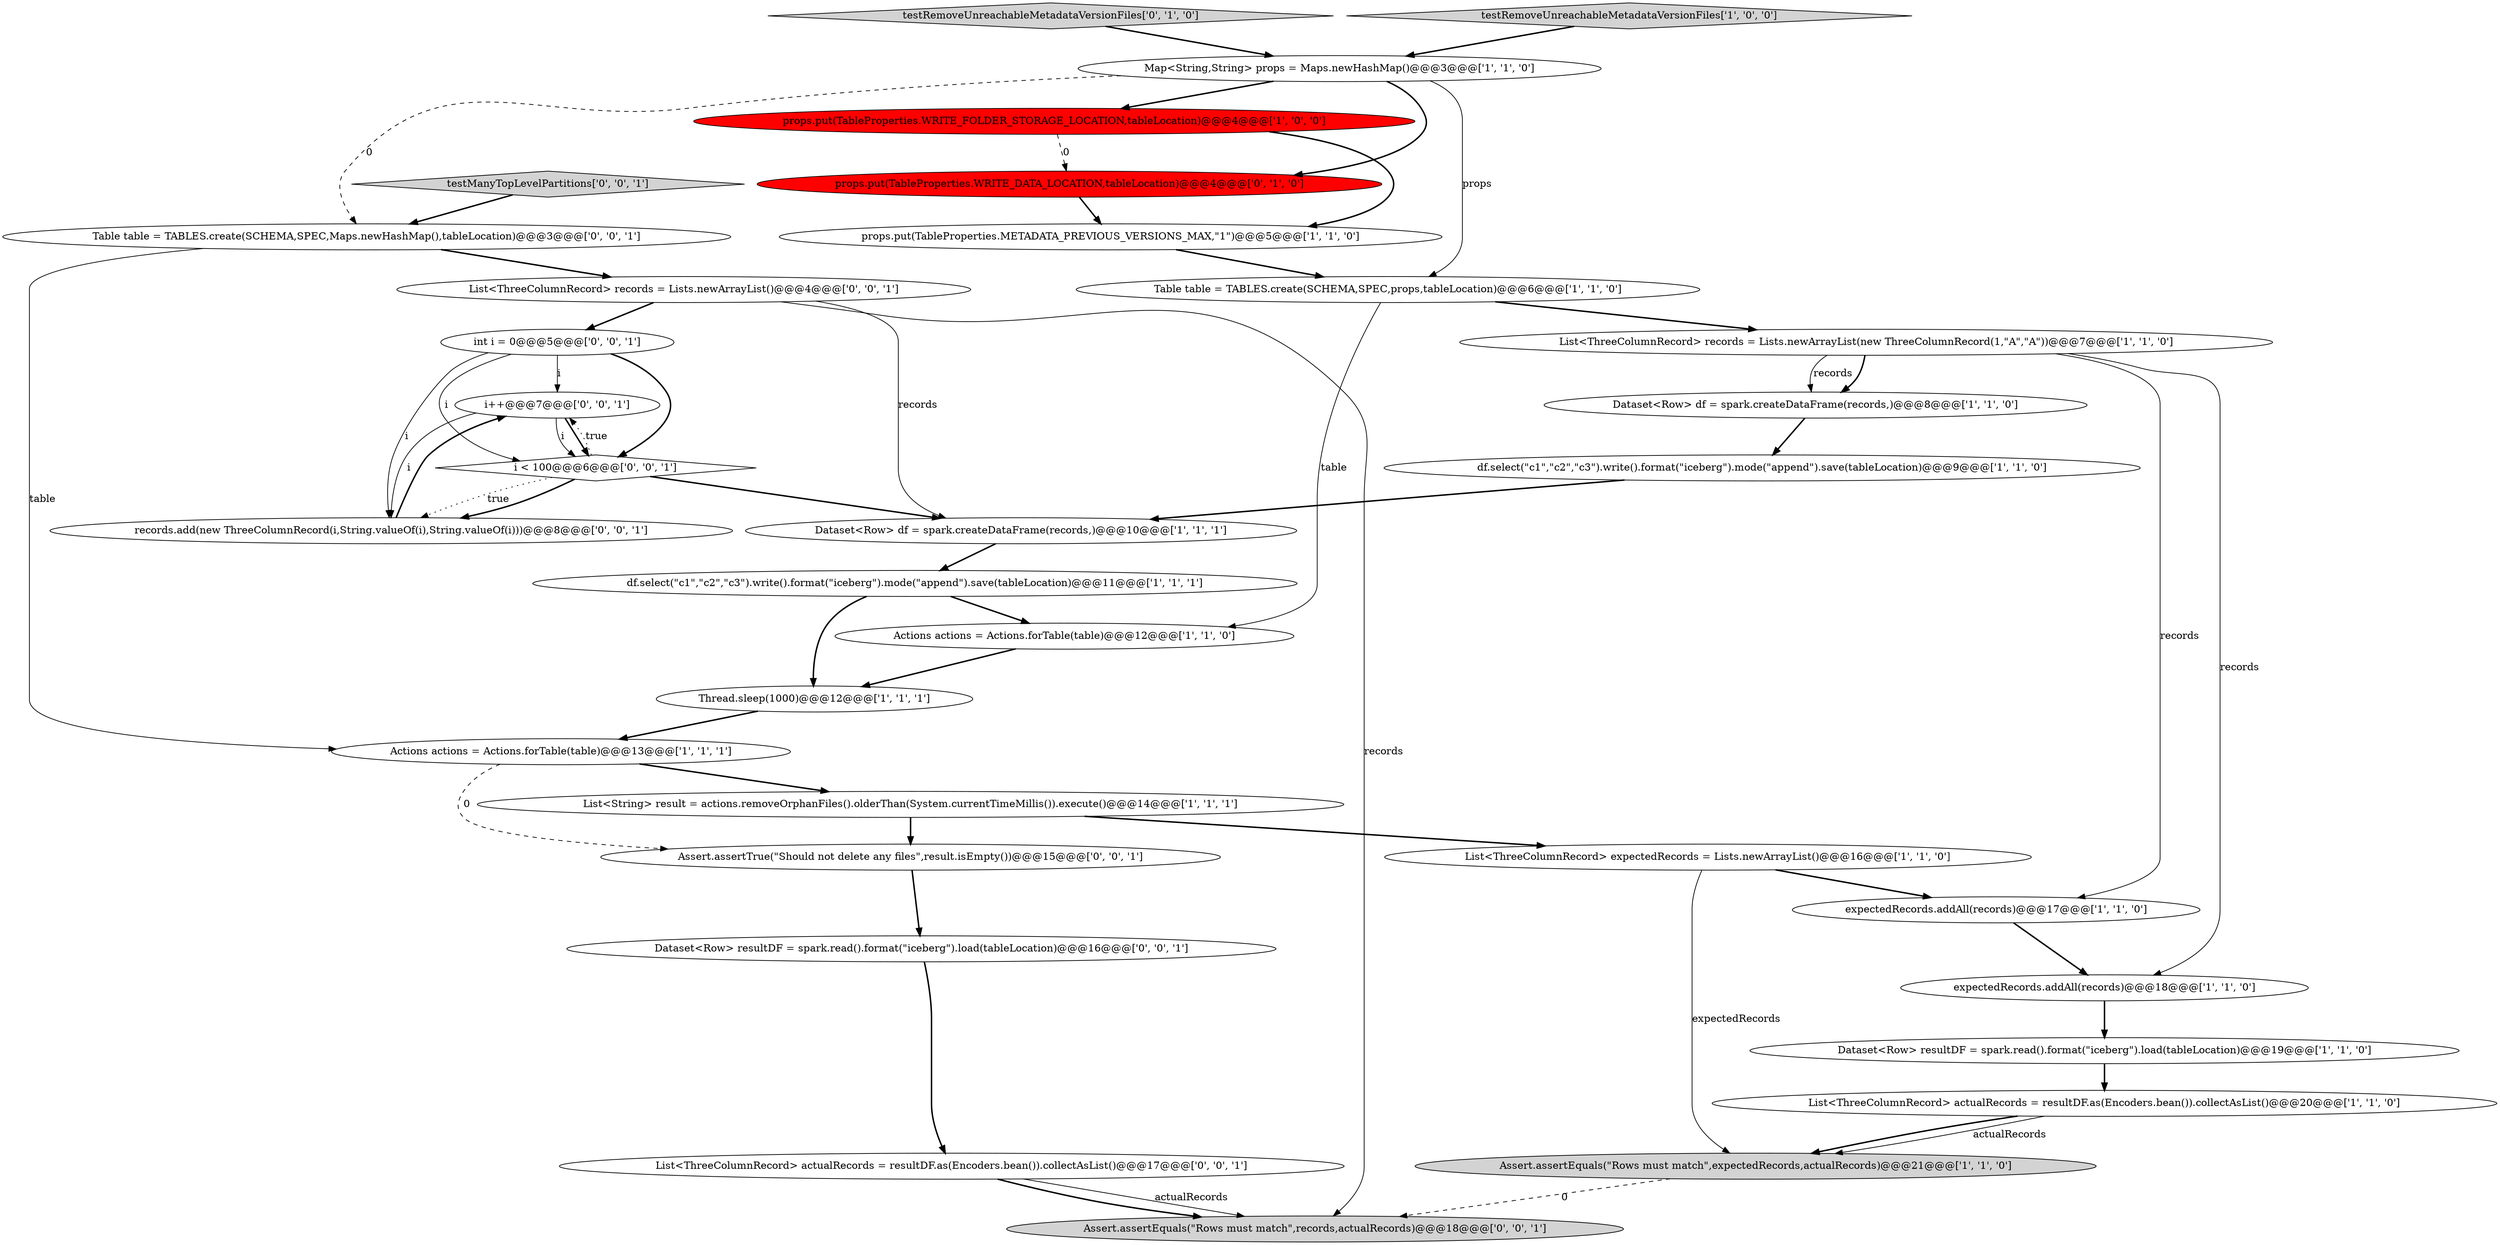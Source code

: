 digraph {
7 [style = filled, label = "Actions actions = Actions.forTable(table)@@@13@@@['1', '1', '1']", fillcolor = white, shape = ellipse image = "AAA0AAABBB1BBB"];
32 [style = filled, label = "testManyTopLevelPartitions['0', '0', '1']", fillcolor = lightgray, shape = diamond image = "AAA0AAABBB3BBB"];
13 [style = filled, label = "Dataset<Row> df = spark.createDataFrame(records,)@@@8@@@['1', '1', '0']", fillcolor = white, shape = ellipse image = "AAA0AAABBB1BBB"];
28 [style = filled, label = "Table table = TABLES.create(SCHEMA,SPEC,Maps.newHashMap(),tableLocation)@@@3@@@['0', '0', '1']", fillcolor = white, shape = ellipse image = "AAA0AAABBB3BBB"];
9 [style = filled, label = "df.select(\"c1\",\"c2\",\"c3\").write().format(\"iceberg\").mode(\"append\").save(tableLocation)@@@9@@@['1', '1', '0']", fillcolor = white, shape = ellipse image = "AAA0AAABBB1BBB"];
27 [style = filled, label = "i++@@@7@@@['0', '0', '1']", fillcolor = white, shape = ellipse image = "AAA0AAABBB3BBB"];
25 [style = filled, label = "records.add(new ThreeColumnRecord(i,String.valueOf(i),String.valueOf(i)))@@@8@@@['0', '0', '1']", fillcolor = white, shape = ellipse image = "AAA0AAABBB3BBB"];
14 [style = filled, label = "props.put(TableProperties.WRITE_FOLDER_STORAGE_LOCATION,tableLocation)@@@4@@@['1', '0', '0']", fillcolor = red, shape = ellipse image = "AAA1AAABBB1BBB"];
3 [style = filled, label = "expectedRecords.addAll(records)@@@18@@@['1', '1', '0']", fillcolor = white, shape = ellipse image = "AAA0AAABBB1BBB"];
10 [style = filled, label = "Dataset<Row> resultDF = spark.read().format(\"iceberg\").load(tableLocation)@@@19@@@['1', '1', '0']", fillcolor = white, shape = ellipse image = "AAA0AAABBB1BBB"];
5 [style = filled, label = "List<ThreeColumnRecord> actualRecords = resultDF.as(Encoders.bean()).collectAsList()@@@20@@@['1', '1', '0']", fillcolor = white, shape = ellipse image = "AAA0AAABBB1BBB"];
2 [style = filled, label = "expectedRecords.addAll(records)@@@17@@@['1', '1', '0']", fillcolor = white, shape = ellipse image = "AAA0AAABBB1BBB"];
11 [style = filled, label = "df.select(\"c1\",\"c2\",\"c3\").write().format(\"iceberg\").mode(\"append\").save(tableLocation)@@@11@@@['1', '1', '1']", fillcolor = white, shape = ellipse image = "AAA0AAABBB1BBB"];
21 [style = filled, label = "testRemoveUnreachableMetadataVersionFiles['0', '1', '0']", fillcolor = lightgray, shape = diamond image = "AAA0AAABBB2BBB"];
22 [style = filled, label = "i < 100@@@6@@@['0', '0', '1']", fillcolor = white, shape = diamond image = "AAA0AAABBB3BBB"];
4 [style = filled, label = "Map<String,String> props = Maps.newHashMap()@@@3@@@['1', '1', '0']", fillcolor = white, shape = ellipse image = "AAA0AAABBB1BBB"];
0 [style = filled, label = "Dataset<Row> df = spark.createDataFrame(records,)@@@10@@@['1', '1', '1']", fillcolor = white, shape = ellipse image = "AAA0AAABBB1BBB"];
6 [style = filled, label = "List<ThreeColumnRecord> records = Lists.newArrayList(new ThreeColumnRecord(1,\"A\",\"A\"))@@@7@@@['1', '1', '0']", fillcolor = white, shape = ellipse image = "AAA0AAABBB1BBB"];
15 [style = filled, label = "Assert.assertEquals(\"Rows must match\",expectedRecords,actualRecords)@@@21@@@['1', '1', '0']", fillcolor = lightgray, shape = ellipse image = "AAA0AAABBB1BBB"];
30 [style = filled, label = "List<ThreeColumnRecord> records = Lists.newArrayList()@@@4@@@['0', '0', '1']", fillcolor = white, shape = ellipse image = "AAA0AAABBB3BBB"];
23 [style = filled, label = "List<ThreeColumnRecord> actualRecords = resultDF.as(Encoders.bean()).collectAsList()@@@17@@@['0', '0', '1']", fillcolor = white, shape = ellipse image = "AAA0AAABBB3BBB"];
26 [style = filled, label = "Assert.assertTrue(\"Should not delete any files\",result.isEmpty())@@@15@@@['0', '0', '1']", fillcolor = white, shape = ellipse image = "AAA0AAABBB3BBB"];
20 [style = filled, label = "props.put(TableProperties.WRITE_DATA_LOCATION,tableLocation)@@@4@@@['0', '1', '0']", fillcolor = red, shape = ellipse image = "AAA1AAABBB2BBB"];
24 [style = filled, label = "int i = 0@@@5@@@['0', '0', '1']", fillcolor = white, shape = ellipse image = "AAA0AAABBB3BBB"];
16 [style = filled, label = "Thread.sleep(1000)@@@12@@@['1', '1', '1']", fillcolor = white, shape = ellipse image = "AAA0AAABBB1BBB"];
29 [style = filled, label = "Assert.assertEquals(\"Rows must match\",records,actualRecords)@@@18@@@['0', '0', '1']", fillcolor = lightgray, shape = ellipse image = "AAA0AAABBB3BBB"];
12 [style = filled, label = "Actions actions = Actions.forTable(table)@@@12@@@['1', '1', '0']", fillcolor = white, shape = ellipse image = "AAA0AAABBB1BBB"];
1 [style = filled, label = "props.put(TableProperties.METADATA_PREVIOUS_VERSIONS_MAX,\"1\")@@@5@@@['1', '1', '0']", fillcolor = white, shape = ellipse image = "AAA0AAABBB1BBB"];
17 [style = filled, label = "Table table = TABLES.create(SCHEMA,SPEC,props,tableLocation)@@@6@@@['1', '1', '0']", fillcolor = white, shape = ellipse image = "AAA0AAABBB1BBB"];
19 [style = filled, label = "List<ThreeColumnRecord> expectedRecords = Lists.newArrayList()@@@16@@@['1', '1', '0']", fillcolor = white, shape = ellipse image = "AAA0AAABBB1BBB"];
31 [style = filled, label = "Dataset<Row> resultDF = spark.read().format(\"iceberg\").load(tableLocation)@@@16@@@['0', '0', '1']", fillcolor = white, shape = ellipse image = "AAA0AAABBB3BBB"];
8 [style = filled, label = "testRemoveUnreachableMetadataVersionFiles['1', '0', '0']", fillcolor = lightgray, shape = diamond image = "AAA0AAABBB1BBB"];
18 [style = filled, label = "List<String> result = actions.removeOrphanFiles().olderThan(System.currentTimeMillis()).execute()@@@14@@@['1', '1', '1']", fillcolor = white, shape = ellipse image = "AAA0AAABBB1BBB"];
11->16 [style = bold, label=""];
22->25 [style = bold, label=""];
30->24 [style = bold, label=""];
4->14 [style = bold, label=""];
31->23 [style = bold, label=""];
24->27 [style = solid, label="i"];
9->0 [style = bold, label=""];
28->30 [style = bold, label=""];
17->6 [style = bold, label=""];
27->22 [style = solid, label="i"];
2->3 [style = bold, label=""];
22->25 [style = dotted, label="true"];
18->26 [style = bold, label=""];
16->7 [style = bold, label=""];
18->19 [style = bold, label=""];
14->20 [style = dashed, label="0"];
0->11 [style = bold, label=""];
5->15 [style = bold, label=""];
11->12 [style = bold, label=""];
15->29 [style = dashed, label="0"];
12->16 [style = bold, label=""];
19->2 [style = bold, label=""];
20->1 [style = bold, label=""];
24->22 [style = bold, label=""];
27->22 [style = bold, label=""];
24->22 [style = solid, label="i"];
14->1 [style = bold, label=""];
1->17 [style = bold, label=""];
4->28 [style = dashed, label="0"];
23->29 [style = bold, label=""];
25->27 [style = bold, label=""];
3->10 [style = bold, label=""];
26->31 [style = bold, label=""];
4->17 [style = solid, label="props"];
19->15 [style = solid, label="expectedRecords"];
10->5 [style = bold, label=""];
22->0 [style = bold, label=""];
6->13 [style = bold, label=""];
5->15 [style = solid, label="actualRecords"];
23->29 [style = solid, label="actualRecords"];
22->27 [style = dotted, label="true"];
4->20 [style = bold, label=""];
30->29 [style = solid, label="records"];
6->2 [style = solid, label="records"];
7->18 [style = bold, label=""];
6->3 [style = solid, label="records"];
28->7 [style = solid, label="table"];
30->0 [style = solid, label="records"];
13->9 [style = bold, label=""];
8->4 [style = bold, label=""];
17->12 [style = solid, label="table"];
7->26 [style = dashed, label="0"];
32->28 [style = bold, label=""];
24->25 [style = solid, label="i"];
27->25 [style = solid, label="i"];
6->13 [style = solid, label="records"];
21->4 [style = bold, label=""];
}
